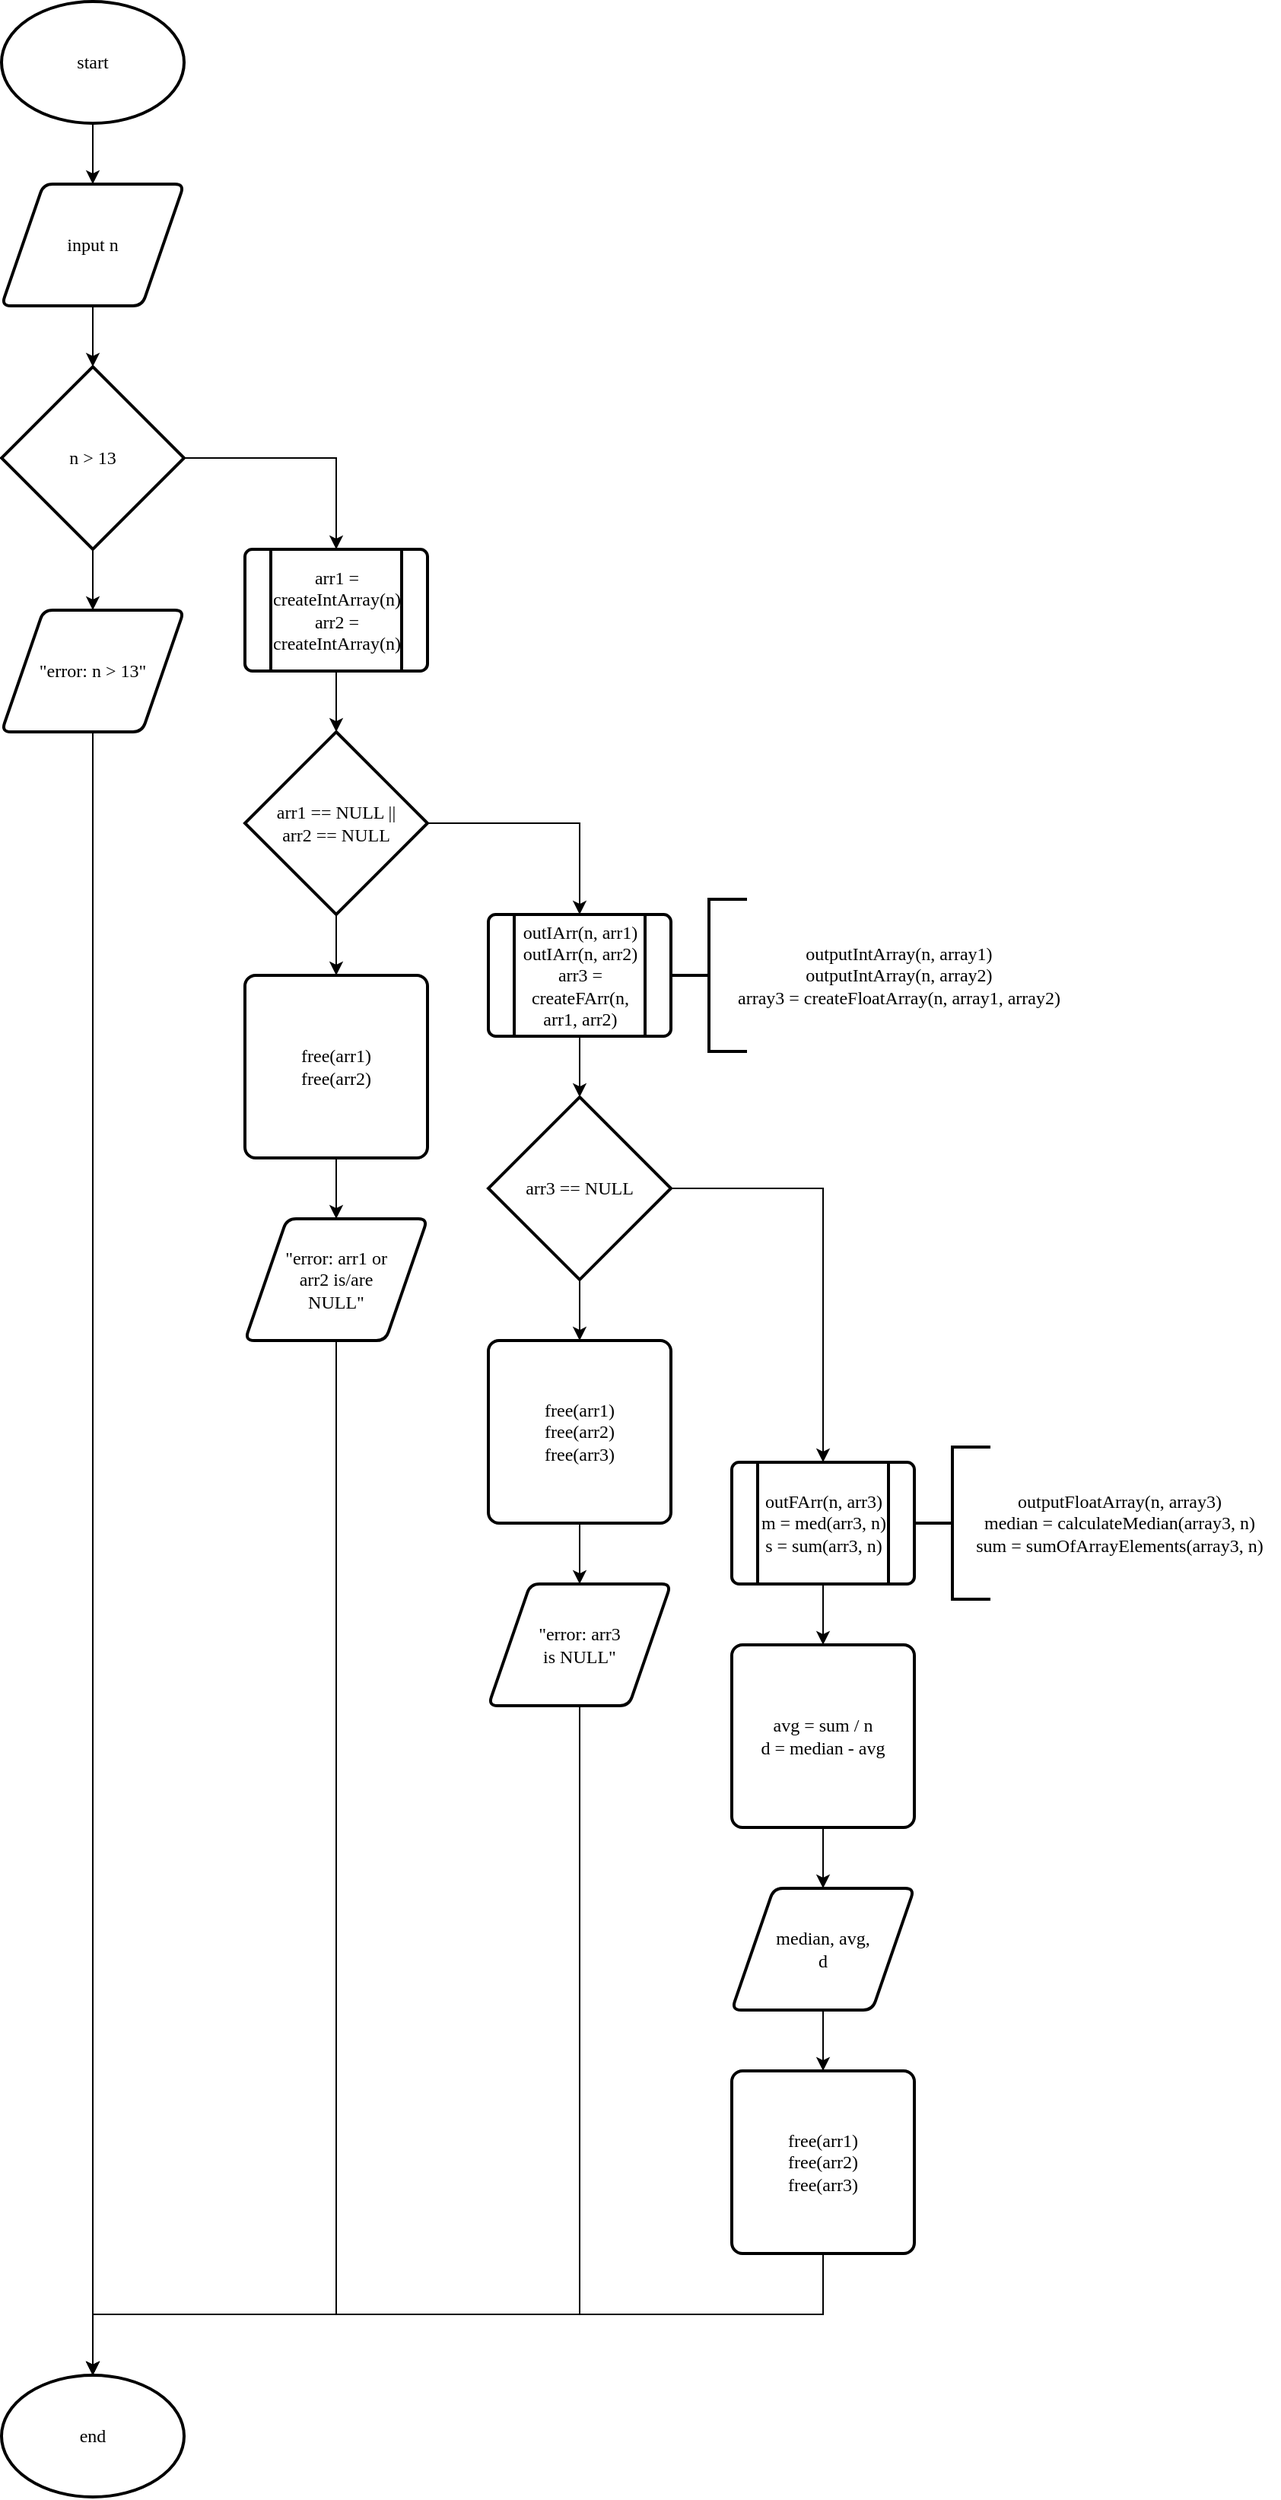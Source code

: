 <mxfile version="24.8.6">
  <diagram name="Страница — 1" id="C4UANhWdRtzJDYAV2gfh">
    <mxGraphModel dx="922" dy="509" grid="1" gridSize="10" guides="1" tooltips="1" connect="1" arrows="1" fold="1" page="1" pageScale="1" pageWidth="827" pageHeight="1169" math="0" shadow="0">
      <root>
        <mxCell id="0" />
        <mxCell id="1" parent="0" />
        <mxCell id="WWcg5dhaBtr0dDGyvd7K-1" value="start" style="strokeWidth=2;html=1;shape=mxgraph.flowchart.start_1;whiteSpace=wrap;labelPosition=center;verticalLabelPosition=middle;align=center;verticalAlign=middle;fontFamily=Times New Roman;labelBackgroundColor=none;fontColor=#000000;" vertex="1" parent="1">
          <mxGeometry x="40" y="40" width="120" height="80" as="geometry" />
        </mxCell>
        <mxCell id="WWcg5dhaBtr0dDGyvd7K-2" value="&lt;span style=&quot;text-align: start; white-space-collapse: preserve;&quot;&gt;input n&lt;/span&gt;" style="shape=parallelogram;html=1;strokeWidth=2;perimeter=parallelogramPerimeter;whiteSpace=wrap;rounded=1;arcSize=12;size=0.23;labelPosition=center;verticalLabelPosition=middle;align=center;verticalAlign=middle;fontFamily=Times New Roman;labelBackgroundColor=none;fontColor=#000000;" vertex="1" parent="1">
          <mxGeometry x="40" y="160" width="120" height="80" as="geometry" />
        </mxCell>
        <mxCell id="WWcg5dhaBtr0dDGyvd7K-5" value="arr1 = createIntArray(n)&lt;div&gt;arr2 = createIntArray(n)&lt;/div&gt;" style="verticalLabelPosition=middle;verticalAlign=middle;html=1;shape=process;whiteSpace=wrap;rounded=1;size=0.14;arcSize=6;strokeWidth=2;labelPosition=center;align=center;fontFamily=Times New Roman;labelBackgroundColor=none;fontColor=#000000;" vertex="1" parent="1">
          <mxGeometry x="200" y="400" width="120" height="80" as="geometry" />
        </mxCell>
        <mxCell id="WWcg5dhaBtr0dDGyvd7K-6" value="arr1 == NULL ||&lt;div&gt;arr2 == NULL&lt;/div&gt;" style="strokeWidth=2;html=1;shape=mxgraph.flowchart.decision;whiteSpace=wrap;labelPosition=center;verticalLabelPosition=middle;align=center;verticalAlign=middle;fontFamily=Times New Roman;labelBackgroundColor=none;fontColor=#000000;" vertex="1" parent="1">
          <mxGeometry x="200" y="520" width="120" height="120" as="geometry" />
        </mxCell>
        <mxCell id="WWcg5dhaBtr0dDGyvd7K-7" value="free(arr1)&lt;div&gt;free(arr2)&lt;/div&gt;" style="rounded=1;whiteSpace=wrap;html=1;absoluteArcSize=1;arcSize=14;strokeWidth=2;labelPosition=center;verticalLabelPosition=middle;align=center;verticalAlign=middle;fontFamily=Times New Roman;labelBackgroundColor=none;fontColor=#000000;" vertex="1" parent="1">
          <mxGeometry x="200" y="680" width="120" height="120" as="geometry" />
        </mxCell>
        <mxCell id="WWcg5dhaBtr0dDGyvd7K-8" value="outIArr(n, arr1)&lt;div&gt;outIArr(n, arr2)&lt;/div&gt;&lt;div&gt;arr3 = createFArr(n, arr1, arr2)&lt;/div&gt;" style="verticalLabelPosition=middle;verticalAlign=middle;html=1;shape=process;whiteSpace=wrap;rounded=1;size=0.14;arcSize=6;strokeWidth=2;labelPosition=center;align=center;fontFamily=Times New Roman;labelBackgroundColor=none;fontColor=#000000;" vertex="1" parent="1">
          <mxGeometry x="360" y="640" width="120" height="80" as="geometry" />
        </mxCell>
        <mxCell id="WWcg5dhaBtr0dDGyvd7K-13" value="n &amp;gt; 13" style="strokeWidth=2;html=1;shape=mxgraph.flowchart.decision;whiteSpace=wrap;labelPosition=center;verticalLabelPosition=middle;align=center;verticalAlign=middle;fontFamily=Times New Roman;labelBackgroundColor=none;fontColor=#000000;" vertex="1" parent="1">
          <mxGeometry x="40" y="280" width="120" height="120" as="geometry" />
        </mxCell>
        <mxCell id="WWcg5dhaBtr0dDGyvd7K-14" value="arr3 == NULL" style="strokeWidth=2;html=1;shape=mxgraph.flowchart.decision;whiteSpace=wrap;labelPosition=center;verticalLabelPosition=middle;align=center;verticalAlign=middle;fontFamily=Times New Roman;labelBackgroundColor=none;fontColor=#000000;" vertex="1" parent="1">
          <mxGeometry x="360" y="760" width="120" height="120" as="geometry" />
        </mxCell>
        <mxCell id="WWcg5dhaBtr0dDGyvd7K-15" value="free(arr1)&lt;div&gt;free(arr2)&lt;/div&gt;&lt;div&gt;free(arr3)&lt;/div&gt;" style="rounded=1;whiteSpace=wrap;html=1;absoluteArcSize=1;arcSize=14;strokeWidth=2;labelPosition=center;verticalLabelPosition=middle;align=center;verticalAlign=middle;fontFamily=Times New Roman;labelBackgroundColor=none;fontColor=#000000;" vertex="1" parent="1">
          <mxGeometry x="360" y="920" width="120" height="120" as="geometry" />
        </mxCell>
        <mxCell id="WWcg5dhaBtr0dDGyvd7K-16" value="outFArr(n, arr3)&lt;div&gt;m = med(arr3, n)&lt;/div&gt;&lt;div&gt;s = sum(arr3, n)&lt;/div&gt;" style="verticalLabelPosition=middle;verticalAlign=middle;html=1;shape=process;whiteSpace=wrap;rounded=1;size=0.14;arcSize=6;strokeWidth=2;labelPosition=center;align=center;fontFamily=Times New Roman;labelBackgroundColor=none;fontColor=#000000;spacing=2;" vertex="1" parent="1">
          <mxGeometry x="520" y="1000" width="120" height="80" as="geometry" />
        </mxCell>
        <mxCell id="WWcg5dhaBtr0dDGyvd7K-19" value="avg = sum / n&lt;div&gt;d = median - avg&lt;/div&gt;" style="rounded=1;whiteSpace=wrap;html=1;absoluteArcSize=1;arcSize=14;strokeWidth=2;labelPosition=center;verticalLabelPosition=middle;align=center;verticalAlign=middle;fontFamily=Times New Roman;labelBackgroundColor=none;fontColor=#000000;" vertex="1" parent="1">
          <mxGeometry x="520" y="1120" width="120" height="120" as="geometry" />
        </mxCell>
        <mxCell id="WWcg5dhaBtr0dDGyvd7K-20" value="&quot;error: n &amp;gt; 13&quot;" style="shape=parallelogram;html=1;strokeWidth=2;perimeter=parallelogramPerimeter;whiteSpace=wrap;rounded=1;arcSize=12;size=0.23;labelPosition=center;verticalLabelPosition=middle;align=center;verticalAlign=middle;fontFamily=Times New Roman;labelBackgroundColor=none;fontColor=#000000;" vertex="1" parent="1">
          <mxGeometry x="40" y="440" width="120" height="80" as="geometry" />
        </mxCell>
        <mxCell id="WWcg5dhaBtr0dDGyvd7K-21" value="&quot;error: arr1&amp;nbsp;&lt;span style=&quot;background-color: initial;&quot;&gt;or&lt;/span&gt;&lt;div&gt;&lt;div&gt;&lt;span style=&quot;background-color: initial;&quot;&gt;arr2 is/&lt;/span&gt;&lt;span style=&quot;background-color: initial;&quot;&gt;are&lt;/span&gt;&lt;/div&gt;&lt;div&gt;&lt;span style=&quot;background-color: initial;&quot;&gt;NULL&quot;&lt;/span&gt;&lt;/div&gt;&lt;/div&gt;" style="shape=parallelogram;html=1;strokeWidth=2;perimeter=parallelogramPerimeter;whiteSpace=wrap;rounded=1;arcSize=12;size=0.23;labelPosition=center;verticalLabelPosition=middle;align=center;verticalAlign=middle;fontFamily=Times New Roman;labelBackgroundColor=none;fontColor=#000000;" vertex="1" parent="1">
          <mxGeometry x="200" y="840" width="120" height="80" as="geometry" />
        </mxCell>
        <mxCell id="WWcg5dhaBtr0dDGyvd7K-22" value="&quot;error: arr3&lt;div&gt;is NULL&quot;&lt;/div&gt;" style="shape=parallelogram;html=1;strokeWidth=2;perimeter=parallelogramPerimeter;whiteSpace=wrap;rounded=1;arcSize=12;size=0.23;labelPosition=center;verticalLabelPosition=middle;align=center;verticalAlign=middle;fontFamily=Times New Roman;labelBackgroundColor=none;fontColor=#000000;" vertex="1" parent="1">
          <mxGeometry x="360" y="1080" width="120" height="80" as="geometry" />
        </mxCell>
        <mxCell id="WWcg5dhaBtr0dDGyvd7K-24" value="median, avg,&lt;div&gt;d&lt;/div&gt;" style="shape=parallelogram;html=1;strokeWidth=2;perimeter=parallelogramPerimeter;whiteSpace=wrap;rounded=1;arcSize=12;size=0.23;labelPosition=center;verticalLabelPosition=middle;align=center;verticalAlign=middle;fontFamily=Times New Roman;labelBackgroundColor=none;fontColor=#000000;" vertex="1" parent="1">
          <mxGeometry x="520" y="1280" width="120" height="80" as="geometry" />
        </mxCell>
        <mxCell id="WWcg5dhaBtr0dDGyvd7K-25" value="free(arr1)&lt;div&gt;free(arr2)&lt;/div&gt;&lt;div&gt;free(arr3)&lt;/div&gt;" style="rounded=1;whiteSpace=wrap;html=1;absoluteArcSize=1;arcSize=14;strokeWidth=2;labelPosition=center;verticalLabelPosition=middle;align=center;verticalAlign=middle;fontFamily=Times New Roman;labelBackgroundColor=none;fontColor=#000000;" vertex="1" parent="1">
          <mxGeometry x="520" y="1400" width="120" height="120" as="geometry" />
        </mxCell>
        <mxCell id="WWcg5dhaBtr0dDGyvd7K-26" value="end" style="strokeWidth=2;html=1;shape=mxgraph.flowchart.start_1;whiteSpace=wrap;labelPosition=center;verticalLabelPosition=middle;align=center;verticalAlign=middle;fontFamily=Times New Roman;labelBackgroundColor=none;fontColor=#000000;" vertex="1" parent="1">
          <mxGeometry x="40" y="1600" width="120" height="80" as="geometry" />
        </mxCell>
        <mxCell id="WWcg5dhaBtr0dDGyvd7K-27" value="" style="endArrow=classic;html=1;rounded=0;fontFamily=Times New Roman;labelPosition=center;verticalLabelPosition=middle;align=center;verticalAlign=middle;exitX=0.5;exitY=1;exitDx=0;exitDy=0;exitPerimeter=0;entryX=0.5;entryY=0;entryDx=0;entryDy=0;labelBackgroundColor=none;fontColor=#000000;" edge="1" parent="1" source="WWcg5dhaBtr0dDGyvd7K-1" target="WWcg5dhaBtr0dDGyvd7K-2">
          <mxGeometry width="50" height="50" relative="1" as="geometry">
            <mxPoint x="410" y="360" as="sourcePoint" />
            <mxPoint x="460" y="310" as="targetPoint" />
          </mxGeometry>
        </mxCell>
        <mxCell id="WWcg5dhaBtr0dDGyvd7K-28" value="" style="endArrow=classic;html=1;rounded=0;fontFamily=Times New Roman;labelPosition=center;verticalLabelPosition=middle;align=center;verticalAlign=middle;exitX=0.5;exitY=1;exitDx=0;exitDy=0;entryX=0.5;entryY=0;entryDx=0;entryDy=0;entryPerimeter=0;labelBackgroundColor=none;fontColor=#000000;" edge="1" parent="1" source="WWcg5dhaBtr0dDGyvd7K-2" target="WWcg5dhaBtr0dDGyvd7K-13">
          <mxGeometry width="50" height="50" relative="1" as="geometry">
            <mxPoint x="110" y="130" as="sourcePoint" />
            <mxPoint x="110" y="170" as="targetPoint" />
          </mxGeometry>
        </mxCell>
        <mxCell id="WWcg5dhaBtr0dDGyvd7K-29" value="" style="endArrow=classic;html=1;rounded=0;fontFamily=Times New Roman;labelPosition=center;verticalLabelPosition=middle;align=center;verticalAlign=middle;exitX=1;exitY=0.5;exitDx=0;exitDy=0;entryX=0.5;entryY=0;entryDx=0;entryDy=0;exitPerimeter=0;labelBackgroundColor=none;fontColor=#000000;" edge="1" parent="1" source="WWcg5dhaBtr0dDGyvd7K-13" target="WWcg5dhaBtr0dDGyvd7K-5">
          <mxGeometry width="50" height="50" relative="1" as="geometry">
            <mxPoint x="110" y="250" as="sourcePoint" />
            <mxPoint x="110" y="290" as="targetPoint" />
            <Array as="points">
              <mxPoint x="260" y="340" />
            </Array>
          </mxGeometry>
        </mxCell>
        <mxCell id="WWcg5dhaBtr0dDGyvd7K-30" value="" style="endArrow=classic;html=1;rounded=0;fontFamily=Times New Roman;labelPosition=center;verticalLabelPosition=middle;align=center;verticalAlign=middle;exitX=0.5;exitY=1;exitDx=0;exitDy=0;entryX=0.5;entryY=0;entryDx=0;entryDy=0;exitPerimeter=0;labelBackgroundColor=none;fontColor=#000000;" edge="1" parent="1" source="WWcg5dhaBtr0dDGyvd7K-13" target="WWcg5dhaBtr0dDGyvd7K-20">
          <mxGeometry width="50" height="50" relative="1" as="geometry">
            <mxPoint x="110" y="250" as="sourcePoint" />
            <mxPoint x="110" y="290" as="targetPoint" />
          </mxGeometry>
        </mxCell>
        <mxCell id="WWcg5dhaBtr0dDGyvd7K-31" value="" style="endArrow=classic;html=1;rounded=0;fontFamily=Times New Roman;labelPosition=center;verticalLabelPosition=middle;align=center;verticalAlign=middle;exitX=0.5;exitY=1;exitDx=0;exitDy=0;entryX=0.5;entryY=0;entryDx=0;entryDy=0;entryPerimeter=0;labelBackgroundColor=none;fontColor=#000000;" edge="1" parent="1" source="WWcg5dhaBtr0dDGyvd7K-5" target="WWcg5dhaBtr0dDGyvd7K-6">
          <mxGeometry width="50" height="50" relative="1" as="geometry">
            <mxPoint x="110" y="410" as="sourcePoint" />
            <mxPoint x="110" y="450" as="targetPoint" />
          </mxGeometry>
        </mxCell>
        <mxCell id="WWcg5dhaBtr0dDGyvd7K-32" value="" style="endArrow=classic;html=1;rounded=0;fontFamily=Times New Roman;labelPosition=center;verticalLabelPosition=middle;align=center;verticalAlign=middle;exitX=0.5;exitY=1;exitDx=0;exitDy=0;entryX=0.5;entryY=0;entryDx=0;entryDy=0;exitPerimeter=0;labelBackgroundColor=none;fontColor=#000000;" edge="1" parent="1" source="WWcg5dhaBtr0dDGyvd7K-6" target="WWcg5dhaBtr0dDGyvd7K-7">
          <mxGeometry width="50" height="50" relative="1" as="geometry">
            <mxPoint x="270" y="490" as="sourcePoint" />
            <mxPoint x="270" y="530" as="targetPoint" />
          </mxGeometry>
        </mxCell>
        <mxCell id="WWcg5dhaBtr0dDGyvd7K-33" value="" style="endArrow=classic;html=1;rounded=0;fontFamily=Times New Roman;labelPosition=center;verticalLabelPosition=middle;align=center;verticalAlign=middle;exitX=0.5;exitY=1;exitDx=0;exitDy=0;entryX=0.5;entryY=0;entryDx=0;entryDy=0;entryPerimeter=0;labelBackgroundColor=none;fontColor=#000000;" edge="1" parent="1" source="WWcg5dhaBtr0dDGyvd7K-20" target="WWcg5dhaBtr0dDGyvd7K-26">
          <mxGeometry width="50" height="50" relative="1" as="geometry">
            <mxPoint x="270" y="650" as="sourcePoint" />
            <mxPoint x="100" y="740" as="targetPoint" />
          </mxGeometry>
        </mxCell>
        <mxCell id="WWcg5dhaBtr0dDGyvd7K-34" value="" style="endArrow=classic;html=1;rounded=0;fontFamily=Times New Roman;labelPosition=center;verticalLabelPosition=middle;align=center;verticalAlign=middle;exitX=0.5;exitY=1;exitDx=0;exitDy=0;entryX=0.5;entryY=0;entryDx=0;entryDy=0;labelBackgroundColor=none;fontColor=#000000;" edge="1" parent="1" source="WWcg5dhaBtr0dDGyvd7K-7" target="WWcg5dhaBtr0dDGyvd7K-21">
          <mxGeometry width="50" height="50" relative="1" as="geometry">
            <mxPoint x="270" y="650" as="sourcePoint" />
            <mxPoint x="270" y="690" as="targetPoint" />
          </mxGeometry>
        </mxCell>
        <mxCell id="WWcg5dhaBtr0dDGyvd7K-35" value="" style="endArrow=classic;html=1;rounded=0;fontFamily=Times New Roman;labelPosition=center;verticalLabelPosition=middle;align=center;verticalAlign=middle;exitX=0.5;exitY=1;exitDx=0;exitDy=0;entryX=0.5;entryY=0;entryDx=0;entryDy=0;entryPerimeter=0;labelBackgroundColor=none;fontColor=#000000;" edge="1" parent="1" source="WWcg5dhaBtr0dDGyvd7K-8" target="WWcg5dhaBtr0dDGyvd7K-14">
          <mxGeometry width="50" height="50" relative="1" as="geometry">
            <mxPoint x="270" y="810" as="sourcePoint" />
            <mxPoint x="270" y="850" as="targetPoint" />
          </mxGeometry>
        </mxCell>
        <mxCell id="WWcg5dhaBtr0dDGyvd7K-36" value="" style="endArrow=classic;html=1;rounded=0;fontFamily=Times New Roman;labelPosition=center;verticalLabelPosition=middle;align=center;verticalAlign=middle;exitX=1;exitY=0.5;exitDx=0;exitDy=0;entryX=0.5;entryY=0;entryDx=0;entryDy=0;exitPerimeter=0;labelBackgroundColor=none;fontColor=#000000;" edge="1" parent="1" source="WWcg5dhaBtr0dDGyvd7K-6" target="WWcg5dhaBtr0dDGyvd7K-8">
          <mxGeometry width="50" height="50" relative="1" as="geometry">
            <mxPoint x="430" y="730" as="sourcePoint" />
            <mxPoint x="430" y="770" as="targetPoint" />
            <Array as="points">
              <mxPoint x="420" y="580" />
            </Array>
          </mxGeometry>
        </mxCell>
        <mxCell id="WWcg5dhaBtr0dDGyvd7K-37" value="" style="endArrow=classic;html=1;rounded=0;fontFamily=Times New Roman;labelPosition=center;verticalLabelPosition=middle;align=center;verticalAlign=middle;exitX=0.5;exitY=1;exitDx=0;exitDy=0;entryX=0.5;entryY=0;entryDx=0;entryDy=0;entryPerimeter=0;labelBackgroundColor=none;fontColor=#000000;" edge="1" parent="1" source="WWcg5dhaBtr0dDGyvd7K-21" target="WWcg5dhaBtr0dDGyvd7K-26">
          <mxGeometry width="50" height="50" relative="1" as="geometry">
            <mxPoint x="270" y="810" as="sourcePoint" />
            <mxPoint x="270" y="850" as="targetPoint" />
            <Array as="points">
              <mxPoint x="260" y="1560" />
              <mxPoint x="100" y="1560" />
            </Array>
          </mxGeometry>
        </mxCell>
        <mxCell id="WWcg5dhaBtr0dDGyvd7K-38" value="" style="endArrow=classic;html=1;rounded=0;fontFamily=Times New Roman;labelPosition=center;verticalLabelPosition=middle;align=center;verticalAlign=middle;exitX=0.5;exitY=1;exitDx=0;exitDy=0;entryX=0.5;entryY=0;entryDx=0;entryDy=0;exitPerimeter=0;labelBackgroundColor=none;fontColor=#000000;" edge="1" parent="1" source="WWcg5dhaBtr0dDGyvd7K-14" target="WWcg5dhaBtr0dDGyvd7K-15">
          <mxGeometry width="50" height="50" relative="1" as="geometry">
            <mxPoint x="270" y="810" as="sourcePoint" />
            <mxPoint x="270" y="850" as="targetPoint" />
          </mxGeometry>
        </mxCell>
        <mxCell id="WWcg5dhaBtr0dDGyvd7K-39" value="" style="endArrow=classic;html=1;rounded=0;fontFamily=Times New Roman;labelPosition=center;verticalLabelPosition=middle;align=center;verticalAlign=middle;exitX=1;exitY=0.5;exitDx=0;exitDy=0;entryX=0.5;entryY=0;entryDx=0;entryDy=0;exitPerimeter=0;labelBackgroundColor=none;fontColor=#000000;" edge="1" parent="1" source="WWcg5dhaBtr0dDGyvd7K-14" target="WWcg5dhaBtr0dDGyvd7K-16">
          <mxGeometry width="50" height="50" relative="1" as="geometry">
            <mxPoint x="430" y="890" as="sourcePoint" />
            <mxPoint x="430" y="930" as="targetPoint" />
            <Array as="points">
              <mxPoint x="580" y="820" />
            </Array>
          </mxGeometry>
        </mxCell>
        <mxCell id="WWcg5dhaBtr0dDGyvd7K-40" value="" style="endArrow=classic;html=1;rounded=0;fontFamily=Times New Roman;labelPosition=center;verticalLabelPosition=middle;align=center;verticalAlign=middle;exitX=0.5;exitY=1;exitDx=0;exitDy=0;entryX=0.5;entryY=0;entryDx=0;entryDy=0;labelBackgroundColor=none;fontColor=#000000;" edge="1" parent="1" source="WWcg5dhaBtr0dDGyvd7K-15" target="WWcg5dhaBtr0dDGyvd7K-22">
          <mxGeometry width="50" height="50" relative="1" as="geometry">
            <mxPoint x="430" y="890" as="sourcePoint" />
            <mxPoint x="430" y="930" as="targetPoint" />
          </mxGeometry>
        </mxCell>
        <mxCell id="WWcg5dhaBtr0dDGyvd7K-41" value="" style="endArrow=classic;html=1;rounded=0;fontFamily=Times New Roman;labelPosition=center;verticalLabelPosition=middle;align=center;verticalAlign=middle;exitX=0.5;exitY=1;exitDx=0;exitDy=0;entryX=0.5;entryY=0;entryDx=0;entryDy=0;labelBackgroundColor=none;fontColor=#000000;" edge="1" parent="1" source="WWcg5dhaBtr0dDGyvd7K-16" target="WWcg5dhaBtr0dDGyvd7K-19">
          <mxGeometry width="50" height="50" relative="1" as="geometry">
            <mxPoint x="430" y="1050" as="sourcePoint" />
            <mxPoint x="430" y="1090" as="targetPoint" />
          </mxGeometry>
        </mxCell>
        <mxCell id="WWcg5dhaBtr0dDGyvd7K-42" value="" style="endArrow=classic;html=1;rounded=0;fontFamily=Times New Roman;labelPosition=center;verticalLabelPosition=middle;align=center;verticalAlign=middle;exitX=0.5;exitY=1;exitDx=0;exitDy=0;entryX=0.5;entryY=0;entryDx=0;entryDy=0;labelBackgroundColor=none;fontColor=#000000;" edge="1" parent="1" source="WWcg5dhaBtr0dDGyvd7K-19" target="WWcg5dhaBtr0dDGyvd7K-24">
          <mxGeometry width="50" height="50" relative="1" as="geometry">
            <mxPoint x="590" y="1090" as="sourcePoint" />
            <mxPoint x="590" y="1130" as="targetPoint" />
          </mxGeometry>
        </mxCell>
        <mxCell id="WWcg5dhaBtr0dDGyvd7K-43" value="" style="endArrow=classic;html=1;rounded=0;fontFamily=Times New Roman;labelPosition=center;verticalLabelPosition=middle;align=center;verticalAlign=middle;exitX=0.5;exitY=1;exitDx=0;exitDy=0;entryX=0.5;entryY=0;entryDx=0;entryDy=0;entryPerimeter=0;labelBackgroundColor=none;fontColor=#000000;" edge="1" parent="1" source="WWcg5dhaBtr0dDGyvd7K-22" target="WWcg5dhaBtr0dDGyvd7K-26">
          <mxGeometry width="50" height="50" relative="1" as="geometry">
            <mxPoint x="590" y="1250" as="sourcePoint" />
            <mxPoint x="180" y="1624.737" as="targetPoint" />
            <Array as="points">
              <mxPoint x="420" y="1560" />
              <mxPoint x="100" y="1560" />
            </Array>
          </mxGeometry>
        </mxCell>
        <mxCell id="WWcg5dhaBtr0dDGyvd7K-44" value="" style="endArrow=classic;html=1;rounded=0;fontFamily=Times New Roman;labelPosition=center;verticalLabelPosition=middle;align=center;verticalAlign=middle;exitX=0.5;exitY=1;exitDx=0;exitDy=0;entryX=0.5;entryY=0;entryDx=0;entryDy=0;labelBackgroundColor=none;fontColor=#000000;" edge="1" parent="1" source="WWcg5dhaBtr0dDGyvd7K-24" target="WWcg5dhaBtr0dDGyvd7K-25">
          <mxGeometry width="50" height="50" relative="1" as="geometry">
            <mxPoint x="590" y="1250" as="sourcePoint" />
            <mxPoint x="590" y="1290" as="targetPoint" />
          </mxGeometry>
        </mxCell>
        <mxCell id="WWcg5dhaBtr0dDGyvd7K-45" value="" style="endArrow=classic;html=1;rounded=0;fontFamily=Times New Roman;labelPosition=center;verticalLabelPosition=middle;align=center;verticalAlign=middle;exitX=0.5;exitY=1;exitDx=0;exitDy=0;entryX=0.5;entryY=0;entryDx=0;entryDy=0;entryPerimeter=0;labelBackgroundColor=none;fontColor=#000000;" edge="1" parent="1" source="WWcg5dhaBtr0dDGyvd7K-25" target="WWcg5dhaBtr0dDGyvd7K-26">
          <mxGeometry width="50" height="50" relative="1" as="geometry">
            <mxPoint x="590" y="1370" as="sourcePoint" />
            <mxPoint x="590" y="1410" as="targetPoint" />
            <Array as="points">
              <mxPoint x="580" y="1560" />
              <mxPoint x="100" y="1560" />
            </Array>
          </mxGeometry>
        </mxCell>
        <mxCell id="WWcg5dhaBtr0dDGyvd7K-46" value="" style="strokeWidth=2;html=1;shape=mxgraph.flowchart.annotation_2;align=left;labelPosition=right;pointerEvents=1;fontFamily=Times New Roman;" vertex="1" parent="1">
          <mxGeometry x="640" y="990" width="50" height="100" as="geometry" />
        </mxCell>
        <mxCell id="WWcg5dhaBtr0dDGyvd7K-47" value="&lt;span style=&quot;&quot;&gt;outputFloatArray(n, array3)&lt;/span&gt;&lt;div style=&quot;&quot;&gt;median = calculateMedian(array3, n)&lt;/div&gt;&lt;div style=&quot;&quot;&gt;sum = sumOfArrayElements(array3, n)&lt;/div&gt;" style="text;html=1;align=center;verticalAlign=middle;whiteSpace=wrap;rounded=0;fontFamily=Times New Roman;" vertex="1" parent="1">
          <mxGeometry x="670" y="1010" width="210" height="60" as="geometry" />
        </mxCell>
        <mxCell id="WWcg5dhaBtr0dDGyvd7K-48" value="" style="strokeWidth=2;html=1;shape=mxgraph.flowchart.annotation_2;align=left;labelPosition=right;pointerEvents=1;fontFamily=Times New Roman;" vertex="1" parent="1">
          <mxGeometry x="480" y="630" width="50" height="100" as="geometry" />
        </mxCell>
        <mxCell id="WWcg5dhaBtr0dDGyvd7K-49" value="&lt;span style=&quot;&quot;&gt;outputIntArray(n, array1)&lt;/span&gt;&lt;div style=&quot;&quot;&gt;outputIntArray(n, array2)&lt;/div&gt;&lt;div style=&quot;&quot;&gt;array3 = createFloatArray(n, array1, array2)&lt;/div&gt;" style="text;html=1;align=center;verticalAlign=middle;whiteSpace=wrap;rounded=0;fontFamily=Times New Roman;" vertex="1" parent="1">
          <mxGeometry x="510" y="650" width="240" height="60" as="geometry" />
        </mxCell>
      </root>
    </mxGraphModel>
  </diagram>
</mxfile>
